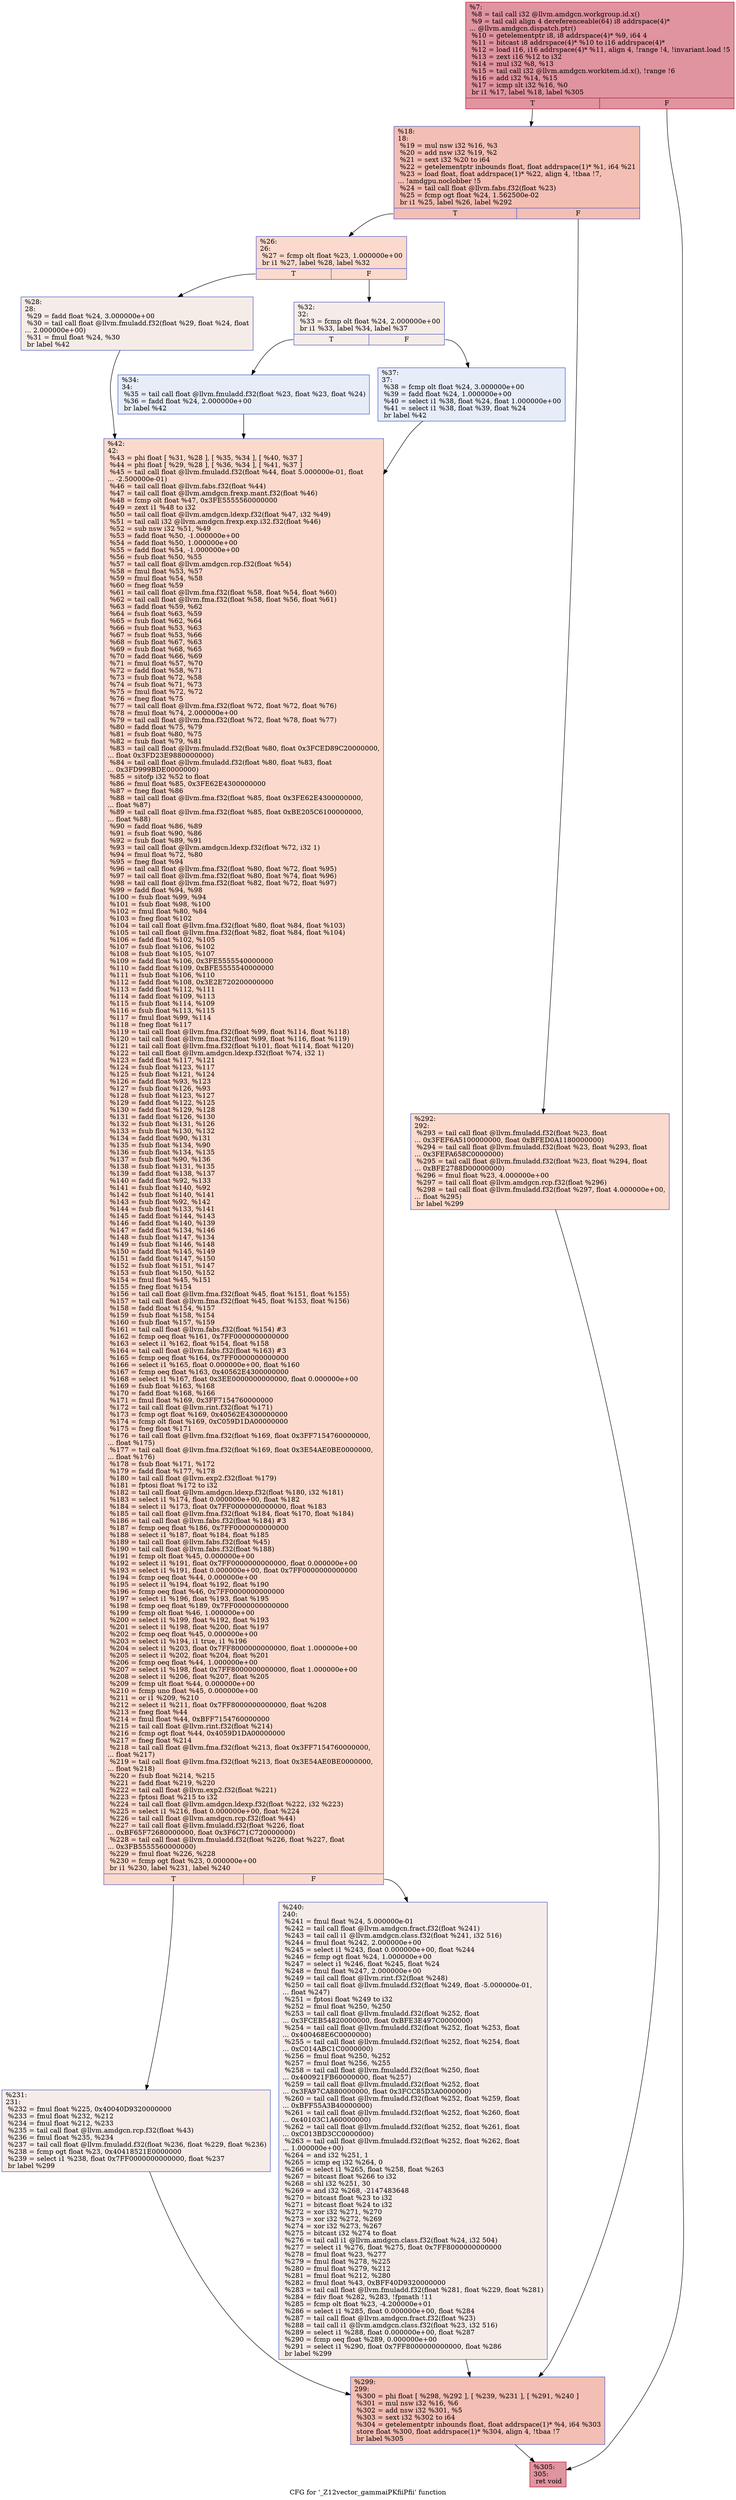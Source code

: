 digraph "CFG for '_Z12vector_gammaiPKfiiPfii' function" {
	label="CFG for '_Z12vector_gammaiPKfiiPfii' function";

	Node0x52a7500 [shape=record,color="#b70d28ff", style=filled, fillcolor="#b70d2870",label="{%7:\l  %8 = tail call i32 @llvm.amdgcn.workgroup.id.x()\l  %9 = tail call align 4 dereferenceable(64) i8 addrspace(4)*\l... @llvm.amdgcn.dispatch.ptr()\l  %10 = getelementptr i8, i8 addrspace(4)* %9, i64 4\l  %11 = bitcast i8 addrspace(4)* %10 to i16 addrspace(4)*\l  %12 = load i16, i16 addrspace(4)* %11, align 4, !range !4, !invariant.load !5\l  %13 = zext i16 %12 to i32\l  %14 = mul i32 %8, %13\l  %15 = tail call i32 @llvm.amdgcn.workitem.id.x(), !range !6\l  %16 = add i32 %14, %15\l  %17 = icmp slt i32 %16, %0\l  br i1 %17, label %18, label %305\l|{<s0>T|<s1>F}}"];
	Node0x52a7500:s0 -> Node0x52a9430;
	Node0x52a7500:s1 -> Node0x52a94c0;
	Node0x52a9430 [shape=record,color="#3d50c3ff", style=filled, fillcolor="#e36c5570",label="{%18:\l18:                                               \l  %19 = mul nsw i32 %16, %3\l  %20 = add nsw i32 %19, %2\l  %21 = sext i32 %20 to i64\l  %22 = getelementptr inbounds float, float addrspace(1)* %1, i64 %21\l  %23 = load float, float addrspace(1)* %22, align 4, !tbaa !7,\l... !amdgpu.noclobber !5\l  %24 = tail call float @llvm.fabs.f32(float %23)\l  %25 = fcmp ogt float %24, 1.562500e-02\l  br i1 %25, label %26, label %292\l|{<s0>T|<s1>F}}"];
	Node0x52a9430:s0 -> Node0x52aacd0;
	Node0x52a9430:s1 -> Node0x52aad60;
	Node0x52aacd0 [shape=record,color="#3d50c3ff", style=filled, fillcolor="#f7ac8e70",label="{%26:\l26:                                               \l  %27 = fcmp olt float %23, 1.000000e+00\l  br i1 %27, label %28, label %32\l|{<s0>T|<s1>F}}"];
	Node0x52aacd0:s0 -> Node0x52aaf30;
	Node0x52aacd0:s1 -> Node0x52aafc0;
	Node0x52aaf30 [shape=record,color="#3d50c3ff", style=filled, fillcolor="#ead5c970",label="{%28:\l28:                                               \l  %29 = fadd float %24, 3.000000e+00\l  %30 = tail call float @llvm.fmuladd.f32(float %29, float %24, float\l... 2.000000e+00)\l  %31 = fmul float %24, %30\l  br label %42\l}"];
	Node0x52aaf30 -> Node0x52ab4d0;
	Node0x52aafc0 [shape=record,color="#3d50c3ff", style=filled, fillcolor="#ead5c970",label="{%32:\l32:                                               \l  %33 = fcmp olt float %24, 2.000000e+00\l  br i1 %33, label %34, label %37\l|{<s0>T|<s1>F}}"];
	Node0x52aafc0:s0 -> Node0x52a93b0;
	Node0x52aafc0:s1 -> Node0x52ab7e0;
	Node0x52a93b0 [shape=record,color="#3d50c3ff", style=filled, fillcolor="#c7d7f070",label="{%34:\l34:                                               \l  %35 = tail call float @llvm.fmuladd.f32(float %23, float %23, float %24)\l  %36 = fadd float %24, 2.000000e+00\l  br label %42\l}"];
	Node0x52a93b0 -> Node0x52ab4d0;
	Node0x52ab7e0 [shape=record,color="#3d50c3ff", style=filled, fillcolor="#c7d7f070",label="{%37:\l37:                                               \l  %38 = fcmp olt float %24, 3.000000e+00\l  %39 = fadd float %24, 1.000000e+00\l  %40 = select i1 %38, float %24, float 1.000000e+00\l  %41 = select i1 %38, float %39, float %24\l  br label %42\l}"];
	Node0x52ab7e0 -> Node0x52ab4d0;
	Node0x52ab4d0 [shape=record,color="#3d50c3ff", style=filled, fillcolor="#f7ac8e70",label="{%42:\l42:                                               \l  %43 = phi float [ %31, %28 ], [ %35, %34 ], [ %40, %37 ]\l  %44 = phi float [ %29, %28 ], [ %36, %34 ], [ %41, %37 ]\l  %45 = tail call float @llvm.fmuladd.f32(float %44, float 5.000000e-01, float\l... -2.500000e-01)\l  %46 = tail call float @llvm.fabs.f32(float %44)\l  %47 = tail call float @llvm.amdgcn.frexp.mant.f32(float %46)\l  %48 = fcmp olt float %47, 0x3FE5555560000000\l  %49 = zext i1 %48 to i32\l  %50 = tail call float @llvm.amdgcn.ldexp.f32(float %47, i32 %49)\l  %51 = tail call i32 @llvm.amdgcn.frexp.exp.i32.f32(float %46)\l  %52 = sub nsw i32 %51, %49\l  %53 = fadd float %50, -1.000000e+00\l  %54 = fadd float %50, 1.000000e+00\l  %55 = fadd float %54, -1.000000e+00\l  %56 = fsub float %50, %55\l  %57 = tail call float @llvm.amdgcn.rcp.f32(float %54)\l  %58 = fmul float %53, %57\l  %59 = fmul float %54, %58\l  %60 = fneg float %59\l  %61 = tail call float @llvm.fma.f32(float %58, float %54, float %60)\l  %62 = tail call float @llvm.fma.f32(float %58, float %56, float %61)\l  %63 = fadd float %59, %62\l  %64 = fsub float %63, %59\l  %65 = fsub float %62, %64\l  %66 = fsub float %53, %63\l  %67 = fsub float %53, %66\l  %68 = fsub float %67, %63\l  %69 = fsub float %68, %65\l  %70 = fadd float %66, %69\l  %71 = fmul float %57, %70\l  %72 = fadd float %58, %71\l  %73 = fsub float %72, %58\l  %74 = fsub float %71, %73\l  %75 = fmul float %72, %72\l  %76 = fneg float %75\l  %77 = tail call float @llvm.fma.f32(float %72, float %72, float %76)\l  %78 = fmul float %74, 2.000000e+00\l  %79 = tail call float @llvm.fma.f32(float %72, float %78, float %77)\l  %80 = fadd float %75, %79\l  %81 = fsub float %80, %75\l  %82 = fsub float %79, %81\l  %83 = tail call float @llvm.fmuladd.f32(float %80, float 0x3FCED89C20000000,\l... float 0x3FD23E9880000000)\l  %84 = tail call float @llvm.fmuladd.f32(float %80, float %83, float\l... 0x3FD999BDE0000000)\l  %85 = sitofp i32 %52 to float\l  %86 = fmul float %85, 0x3FE62E4300000000\l  %87 = fneg float %86\l  %88 = tail call float @llvm.fma.f32(float %85, float 0x3FE62E4300000000,\l... float %87)\l  %89 = tail call float @llvm.fma.f32(float %85, float 0xBE205C6100000000,\l... float %88)\l  %90 = fadd float %86, %89\l  %91 = fsub float %90, %86\l  %92 = fsub float %89, %91\l  %93 = tail call float @llvm.amdgcn.ldexp.f32(float %72, i32 1)\l  %94 = fmul float %72, %80\l  %95 = fneg float %94\l  %96 = tail call float @llvm.fma.f32(float %80, float %72, float %95)\l  %97 = tail call float @llvm.fma.f32(float %80, float %74, float %96)\l  %98 = tail call float @llvm.fma.f32(float %82, float %72, float %97)\l  %99 = fadd float %94, %98\l  %100 = fsub float %99, %94\l  %101 = fsub float %98, %100\l  %102 = fmul float %80, %84\l  %103 = fneg float %102\l  %104 = tail call float @llvm.fma.f32(float %80, float %84, float %103)\l  %105 = tail call float @llvm.fma.f32(float %82, float %84, float %104)\l  %106 = fadd float %102, %105\l  %107 = fsub float %106, %102\l  %108 = fsub float %105, %107\l  %109 = fadd float %106, 0x3FE5555540000000\l  %110 = fadd float %109, 0xBFE5555540000000\l  %111 = fsub float %106, %110\l  %112 = fadd float %108, 0x3E2E720200000000\l  %113 = fadd float %112, %111\l  %114 = fadd float %109, %113\l  %115 = fsub float %114, %109\l  %116 = fsub float %113, %115\l  %117 = fmul float %99, %114\l  %118 = fneg float %117\l  %119 = tail call float @llvm.fma.f32(float %99, float %114, float %118)\l  %120 = tail call float @llvm.fma.f32(float %99, float %116, float %119)\l  %121 = tail call float @llvm.fma.f32(float %101, float %114, float %120)\l  %122 = tail call float @llvm.amdgcn.ldexp.f32(float %74, i32 1)\l  %123 = fadd float %117, %121\l  %124 = fsub float %123, %117\l  %125 = fsub float %121, %124\l  %126 = fadd float %93, %123\l  %127 = fsub float %126, %93\l  %128 = fsub float %123, %127\l  %129 = fadd float %122, %125\l  %130 = fadd float %129, %128\l  %131 = fadd float %126, %130\l  %132 = fsub float %131, %126\l  %133 = fsub float %130, %132\l  %134 = fadd float %90, %131\l  %135 = fsub float %134, %90\l  %136 = fsub float %134, %135\l  %137 = fsub float %90, %136\l  %138 = fsub float %131, %135\l  %139 = fadd float %138, %137\l  %140 = fadd float %92, %133\l  %141 = fsub float %140, %92\l  %142 = fsub float %140, %141\l  %143 = fsub float %92, %142\l  %144 = fsub float %133, %141\l  %145 = fadd float %144, %143\l  %146 = fadd float %140, %139\l  %147 = fadd float %134, %146\l  %148 = fsub float %147, %134\l  %149 = fsub float %146, %148\l  %150 = fadd float %145, %149\l  %151 = fadd float %147, %150\l  %152 = fsub float %151, %147\l  %153 = fsub float %150, %152\l  %154 = fmul float %45, %151\l  %155 = fneg float %154\l  %156 = tail call float @llvm.fma.f32(float %45, float %151, float %155)\l  %157 = tail call float @llvm.fma.f32(float %45, float %153, float %156)\l  %158 = fadd float %154, %157\l  %159 = fsub float %158, %154\l  %160 = fsub float %157, %159\l  %161 = tail call float @llvm.fabs.f32(float %154) #3\l  %162 = fcmp oeq float %161, 0x7FF0000000000000\l  %163 = select i1 %162, float %154, float %158\l  %164 = tail call float @llvm.fabs.f32(float %163) #3\l  %165 = fcmp oeq float %164, 0x7FF0000000000000\l  %166 = select i1 %165, float 0.000000e+00, float %160\l  %167 = fcmp oeq float %163, 0x40562E4300000000\l  %168 = select i1 %167, float 0x3EE0000000000000, float 0.000000e+00\l  %169 = fsub float %163, %168\l  %170 = fadd float %168, %166\l  %171 = fmul float %169, 0x3FF7154760000000\l  %172 = tail call float @llvm.rint.f32(float %171)\l  %173 = fcmp ogt float %169, 0x40562E4300000000\l  %174 = fcmp olt float %169, 0xC059D1DA00000000\l  %175 = fneg float %171\l  %176 = tail call float @llvm.fma.f32(float %169, float 0x3FF7154760000000,\l... float %175)\l  %177 = tail call float @llvm.fma.f32(float %169, float 0x3E54AE0BE0000000,\l... float %176)\l  %178 = fsub float %171, %172\l  %179 = fadd float %177, %178\l  %180 = tail call float @llvm.exp2.f32(float %179)\l  %181 = fptosi float %172 to i32\l  %182 = tail call float @llvm.amdgcn.ldexp.f32(float %180, i32 %181)\l  %183 = select i1 %174, float 0.000000e+00, float %182\l  %184 = select i1 %173, float 0x7FF0000000000000, float %183\l  %185 = tail call float @llvm.fma.f32(float %184, float %170, float %184)\l  %186 = tail call float @llvm.fabs.f32(float %184) #3\l  %187 = fcmp oeq float %186, 0x7FF0000000000000\l  %188 = select i1 %187, float %184, float %185\l  %189 = tail call float @llvm.fabs.f32(float %45)\l  %190 = tail call float @llvm.fabs.f32(float %188)\l  %191 = fcmp olt float %45, 0.000000e+00\l  %192 = select i1 %191, float 0x7FF0000000000000, float 0.000000e+00\l  %193 = select i1 %191, float 0.000000e+00, float 0x7FF0000000000000\l  %194 = fcmp oeq float %44, 0.000000e+00\l  %195 = select i1 %194, float %192, float %190\l  %196 = fcmp oeq float %46, 0x7FF0000000000000\l  %197 = select i1 %196, float %193, float %195\l  %198 = fcmp oeq float %189, 0x7FF0000000000000\l  %199 = fcmp olt float %46, 1.000000e+00\l  %200 = select i1 %199, float %192, float %193\l  %201 = select i1 %198, float %200, float %197\l  %202 = fcmp oeq float %45, 0.000000e+00\l  %203 = select i1 %194, i1 true, i1 %196\l  %204 = select i1 %203, float 0x7FF8000000000000, float 1.000000e+00\l  %205 = select i1 %202, float %204, float %201\l  %206 = fcmp oeq float %44, 1.000000e+00\l  %207 = select i1 %198, float 0x7FF8000000000000, float 1.000000e+00\l  %208 = select i1 %206, float %207, float %205\l  %209 = fcmp ult float %44, 0.000000e+00\l  %210 = fcmp uno float %45, 0.000000e+00\l  %211 = or i1 %209, %210\l  %212 = select i1 %211, float 0x7FF8000000000000, float %208\l  %213 = fneg float %44\l  %214 = fmul float %44, 0xBFF7154760000000\l  %215 = tail call float @llvm.rint.f32(float %214)\l  %216 = fcmp ogt float %44, 0x4059D1DA00000000\l  %217 = fneg float %214\l  %218 = tail call float @llvm.fma.f32(float %213, float 0x3FF7154760000000,\l... float %217)\l  %219 = tail call float @llvm.fma.f32(float %213, float 0x3E54AE0BE0000000,\l... float %218)\l  %220 = fsub float %214, %215\l  %221 = fadd float %219, %220\l  %222 = tail call float @llvm.exp2.f32(float %221)\l  %223 = fptosi float %215 to i32\l  %224 = tail call float @llvm.amdgcn.ldexp.f32(float %222, i32 %223)\l  %225 = select i1 %216, float 0.000000e+00, float %224\l  %226 = tail call float @llvm.amdgcn.rcp.f32(float %44)\l  %227 = tail call float @llvm.fmuladd.f32(float %226, float\l... 0xBF65F72680000000, float 0x3F6C71C720000000)\l  %228 = tail call float @llvm.fmuladd.f32(float %226, float %227, float\l... 0x3FB5555560000000)\l  %229 = fmul float %226, %228\l  %230 = fcmp ogt float %23, 0.000000e+00\l  br i1 %230, label %231, label %240\l|{<s0>T|<s1>F}}"];
	Node0x52ab4d0:s0 -> Node0x52b56c0;
	Node0x52ab4d0:s1 -> Node0x52b5710;
	Node0x52b56c0 [shape=record,color="#3d50c3ff", style=filled, fillcolor="#ead5c970",label="{%231:\l231:                                              \l  %232 = fmul float %225, 0x40040D9320000000\l  %233 = fmul float %232, %212\l  %234 = fmul float %212, %233\l  %235 = tail call float @llvm.amdgcn.rcp.f32(float %43)\l  %236 = fmul float %235, %234\l  %237 = tail call float @llvm.fmuladd.f32(float %236, float %229, float %236)\l  %238 = fcmp ogt float %23, 0x40418521E0000000\l  %239 = select i1 %238, float 0x7FF0000000000000, float %237\l  br label %299\l}"];
	Node0x52b56c0 -> Node0x52b5e30;
	Node0x52b5710 [shape=record,color="#3d50c3ff", style=filled, fillcolor="#ead5c970",label="{%240:\l240:                                              \l  %241 = fmul float %24, 5.000000e-01\l  %242 = tail call float @llvm.amdgcn.fract.f32(float %241)\l  %243 = tail call i1 @llvm.amdgcn.class.f32(float %241, i32 516)\l  %244 = fmul float %242, 2.000000e+00\l  %245 = select i1 %243, float 0.000000e+00, float %244\l  %246 = fcmp ogt float %24, 1.000000e+00\l  %247 = select i1 %246, float %245, float %24\l  %248 = fmul float %247, 2.000000e+00\l  %249 = tail call float @llvm.rint.f32(float %248)\l  %250 = tail call float @llvm.fmuladd.f32(float %249, float -5.000000e-01,\l... float %247)\l  %251 = fptosi float %249 to i32\l  %252 = fmul float %250, %250\l  %253 = tail call float @llvm.fmuladd.f32(float %252, float\l... 0x3FCEB54820000000, float 0xBFE3E497C0000000)\l  %254 = tail call float @llvm.fmuladd.f32(float %252, float %253, float\l... 0x400468E6C0000000)\l  %255 = tail call float @llvm.fmuladd.f32(float %252, float %254, float\l... 0xC014ABC1C0000000)\l  %256 = fmul float %250, %252\l  %257 = fmul float %256, %255\l  %258 = tail call float @llvm.fmuladd.f32(float %250, float\l... 0x400921FB60000000, float %257)\l  %259 = tail call float @llvm.fmuladd.f32(float %252, float\l... 0x3FA97CA880000000, float 0x3FCC85D3A0000000)\l  %260 = tail call float @llvm.fmuladd.f32(float %252, float %259, float\l... 0xBFF55A3B40000000)\l  %261 = tail call float @llvm.fmuladd.f32(float %252, float %260, float\l... 0x40103C1A60000000)\l  %262 = tail call float @llvm.fmuladd.f32(float %252, float %261, float\l... 0xC013BD3CC0000000)\l  %263 = tail call float @llvm.fmuladd.f32(float %252, float %262, float\l... 1.000000e+00)\l  %264 = and i32 %251, 1\l  %265 = icmp eq i32 %264, 0\l  %266 = select i1 %265, float %258, float %263\l  %267 = bitcast float %266 to i32\l  %268 = shl i32 %251, 30\l  %269 = and i32 %268, -2147483648\l  %270 = bitcast float %23 to i32\l  %271 = bitcast float %24 to i32\l  %272 = xor i32 %271, %270\l  %273 = xor i32 %272, %269\l  %274 = xor i32 %273, %267\l  %275 = bitcast i32 %274 to float\l  %276 = tail call i1 @llvm.amdgcn.class.f32(float %24, i32 504)\l  %277 = select i1 %276, float %275, float 0x7FF8000000000000\l  %278 = fmul float %23, %277\l  %279 = fmul float %278, %225\l  %280 = fmul float %279, %212\l  %281 = fmul float %212, %280\l  %282 = fmul float %43, 0xBFF40D9320000000\l  %283 = tail call float @llvm.fmuladd.f32(float %281, float %229, float %281)\l  %284 = fdiv float %282, %283, !fpmath !11\l  %285 = fcmp olt float %23, -4.200000e+01\l  %286 = select i1 %285, float 0.000000e+00, float %284\l  %287 = tail call float @llvm.amdgcn.fract.f32(float %23)\l  %288 = tail call i1 @llvm.amdgcn.class.f32(float %23, i32 516)\l  %289 = select i1 %288, float 0.000000e+00, float %287\l  %290 = fcmp oeq float %289, 0.000000e+00\l  %291 = select i1 %290, float 0x7FF8000000000000, float %286\l  br label %299\l}"];
	Node0x52b5710 -> Node0x52b5e30;
	Node0x52aad60 [shape=record,color="#3d50c3ff", style=filled, fillcolor="#f7ac8e70",label="{%292:\l292:                                              \l  %293 = tail call float @llvm.fmuladd.f32(float %23, float\l... 0x3FEF6A5100000000, float 0xBFED0A1180000000)\l  %294 = tail call float @llvm.fmuladd.f32(float %23, float %293, float\l... 0x3FEFA658C0000000)\l  %295 = tail call float @llvm.fmuladd.f32(float %23, float %294, float\l... 0xBFE2788D00000000)\l  %296 = fmul float %23, 4.000000e+00\l  %297 = tail call float @llvm.amdgcn.rcp.f32(float %296)\l  %298 = tail call float @llvm.fmuladd.f32(float %297, float 4.000000e+00,\l... float %295)\l  br label %299\l}"];
	Node0x52aad60 -> Node0x52b5e30;
	Node0x52b5e30 [shape=record,color="#3d50c3ff", style=filled, fillcolor="#e36c5570",label="{%299:\l299:                                              \l  %300 = phi float [ %298, %292 ], [ %239, %231 ], [ %291, %240 ]\l  %301 = mul nsw i32 %16, %6\l  %302 = add nsw i32 %301, %5\l  %303 = sext i32 %302 to i64\l  %304 = getelementptr inbounds float, float addrspace(1)* %4, i64 %303\l  store float %300, float addrspace(1)* %304, align 4, !tbaa !7\l  br label %305\l}"];
	Node0x52b5e30 -> Node0x52a94c0;
	Node0x52a94c0 [shape=record,color="#b70d28ff", style=filled, fillcolor="#b70d2870",label="{%305:\l305:                                              \l  ret void\l}"];
}
